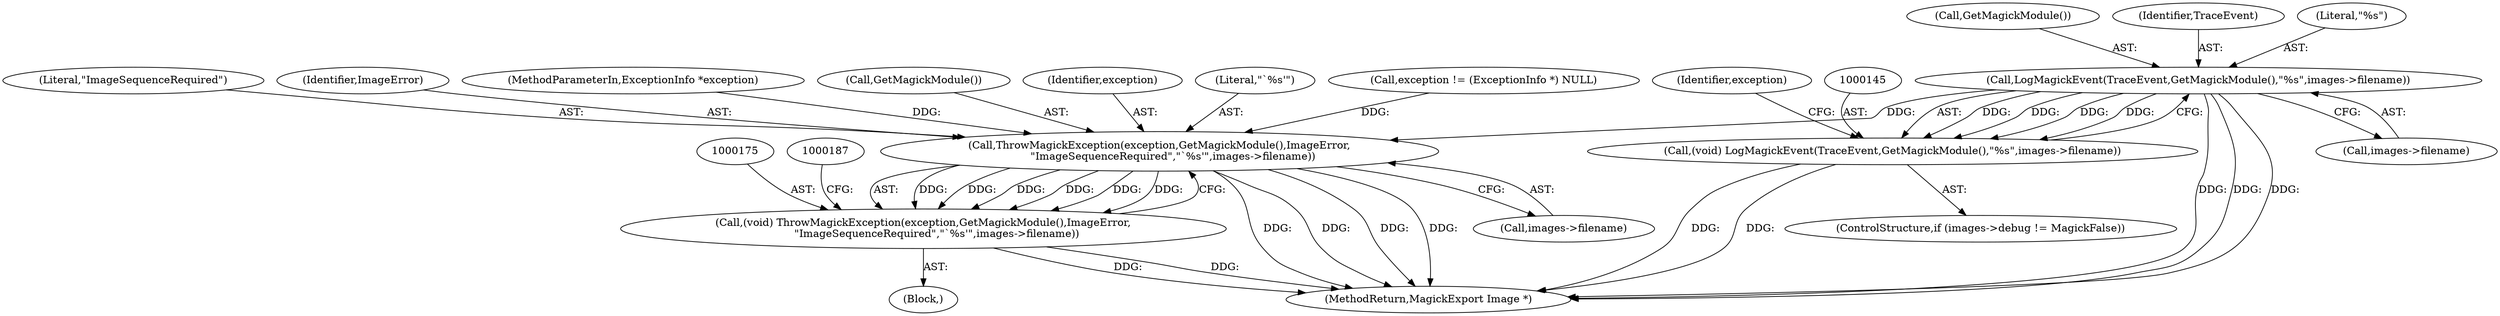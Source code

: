 digraph "0_ImageMagick_d5089971bd792311aaab5cb73460326d7ef7f32d@pointer" {
"1000146" [label="(Call,LogMagickEvent(TraceEvent,GetMagickModule(),\"%s\",images->filename))"];
"1000144" [label="(Call,(void) LogMagickEvent(TraceEvent,GetMagickModule(),\"%s\",images->filename))"];
"1000176" [label="(Call,ThrowMagickException(exception,GetMagickModule(),ImageError,\n        \"ImageSequenceRequired\",\"`%s'\",images->filename))"];
"1000174" [label="(Call,(void) ThrowMagickException(exception,GetMagickModule(),ImageError,\n        \"ImageSequenceRequired\",\"`%s'\",images->filename))"];
"1000180" [label="(Literal,\"ImageSequenceRequired\")"];
"1000148" [label="(Call,GetMagickModule())"];
"1000179" [label="(Identifier,ImageError)"];
"1000146" [label="(Call,LogMagickEvent(TraceEvent,GetMagickModule(),\"%s\",images->filename))"];
"1000104" [label="(MethodParameterIn,ExceptionInfo *exception)"];
"1000951" [label="(MethodReturn,MagickExport Image *)"];
"1000174" [label="(Call,(void) ThrowMagickException(exception,GetMagickModule(),ImageError,\n        \"ImageSequenceRequired\",\"`%s'\",images->filename))"];
"1000178" [label="(Call,GetMagickModule())"];
"1000144" [label="(Call,(void) LogMagickEvent(TraceEvent,GetMagickModule(),\"%s\",images->filename))"];
"1000177" [label="(Identifier,exception)"];
"1000181" [label="(Literal,\"`%s'\")"];
"1000147" [label="(Identifier,TraceEvent)"];
"1000176" [label="(Call,ThrowMagickException(exception,GetMagickModule(),ImageError,\n        \"ImageSequenceRequired\",\"`%s'\",images->filename))"];
"1000173" [label="(Block,)"];
"1000150" [label="(Call,images->filename)"];
"1000182" [label="(Call,images->filename)"];
"1000155" [label="(Identifier,exception)"];
"1000149" [label="(Literal,\"%s\")"];
"1000138" [label="(ControlStructure,if (images->debug != MagickFalse))"];
"1000154" [label="(Call,exception != (ExceptionInfo *) NULL)"];
"1000146" -> "1000144"  [label="AST: "];
"1000146" -> "1000150"  [label="CFG: "];
"1000147" -> "1000146"  [label="AST: "];
"1000148" -> "1000146"  [label="AST: "];
"1000149" -> "1000146"  [label="AST: "];
"1000150" -> "1000146"  [label="AST: "];
"1000144" -> "1000146"  [label="CFG: "];
"1000146" -> "1000951"  [label="DDG: "];
"1000146" -> "1000951"  [label="DDG: "];
"1000146" -> "1000951"  [label="DDG: "];
"1000146" -> "1000144"  [label="DDG: "];
"1000146" -> "1000144"  [label="DDG: "];
"1000146" -> "1000144"  [label="DDG: "];
"1000146" -> "1000144"  [label="DDG: "];
"1000146" -> "1000176"  [label="DDG: "];
"1000144" -> "1000138"  [label="AST: "];
"1000145" -> "1000144"  [label="AST: "];
"1000155" -> "1000144"  [label="CFG: "];
"1000144" -> "1000951"  [label="DDG: "];
"1000144" -> "1000951"  [label="DDG: "];
"1000176" -> "1000174"  [label="AST: "];
"1000176" -> "1000182"  [label="CFG: "];
"1000177" -> "1000176"  [label="AST: "];
"1000178" -> "1000176"  [label="AST: "];
"1000179" -> "1000176"  [label="AST: "];
"1000180" -> "1000176"  [label="AST: "];
"1000181" -> "1000176"  [label="AST: "];
"1000182" -> "1000176"  [label="AST: "];
"1000174" -> "1000176"  [label="CFG: "];
"1000176" -> "1000951"  [label="DDG: "];
"1000176" -> "1000951"  [label="DDG: "];
"1000176" -> "1000951"  [label="DDG: "];
"1000176" -> "1000951"  [label="DDG: "];
"1000176" -> "1000174"  [label="DDG: "];
"1000176" -> "1000174"  [label="DDG: "];
"1000176" -> "1000174"  [label="DDG: "];
"1000176" -> "1000174"  [label="DDG: "];
"1000176" -> "1000174"  [label="DDG: "];
"1000176" -> "1000174"  [label="DDG: "];
"1000154" -> "1000176"  [label="DDG: "];
"1000104" -> "1000176"  [label="DDG: "];
"1000174" -> "1000173"  [label="AST: "];
"1000175" -> "1000174"  [label="AST: "];
"1000187" -> "1000174"  [label="CFG: "];
"1000174" -> "1000951"  [label="DDG: "];
"1000174" -> "1000951"  [label="DDG: "];
}
